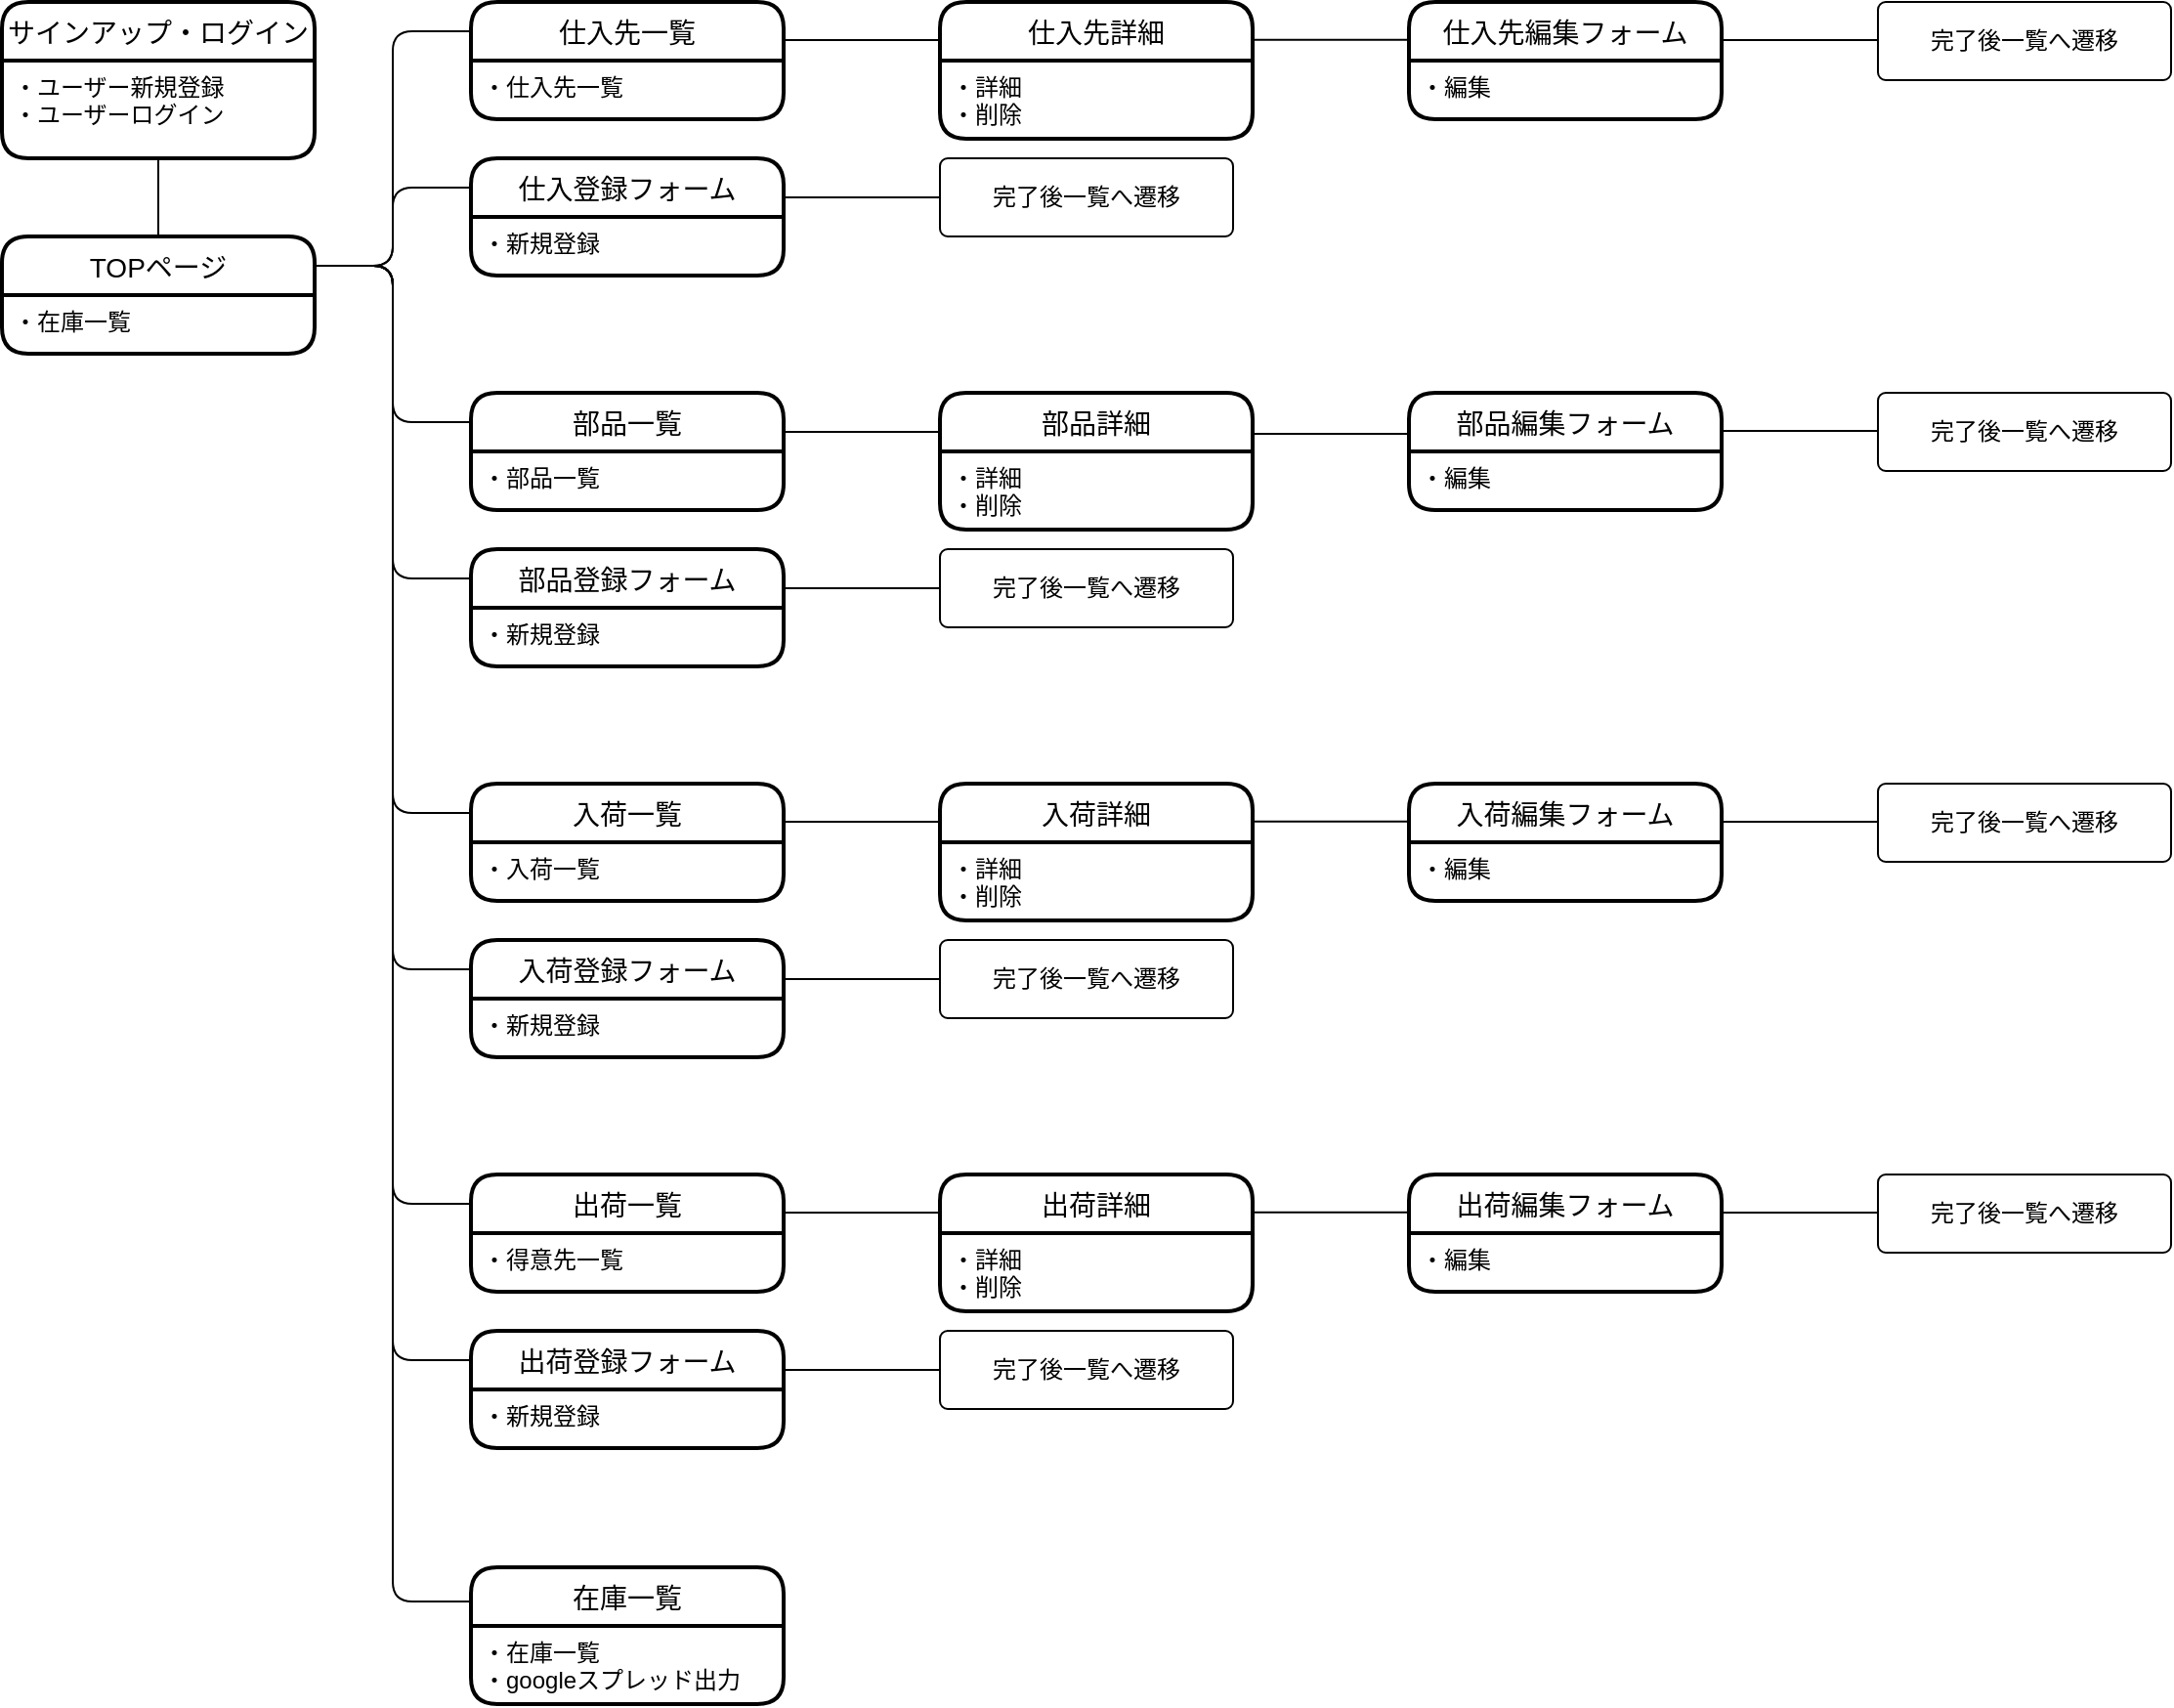<mxfile>
    <diagram id="GshDRnKPddu8NmvdApEn" name="ページ1">
        <mxGraphModel dx="1448" dy="989" grid="1" gridSize="10" guides="1" tooltips="1" connect="1" arrows="1" fold="1" page="1" pageScale="1" pageWidth="1654" pageHeight="1169" math="0" shadow="0">
            <root>
                <mxCell id="0"/>
                <mxCell id="1" parent="0"/>
                <mxCell id="84" style="edgeStyle=orthogonalEdgeStyle;html=1;exitX=1;exitY=0.25;exitDx=0;exitDy=0;endArrow=none;endFill=0;entryX=0;entryY=0.25;entryDx=0;entryDy=0;" parent="1" source="2" target="7" edge="1">
                    <mxGeometry relative="1" as="geometry">
                        <mxPoint x="260.0" y="120" as="targetPoint"/>
                    </mxGeometry>
                </mxCell>
                <mxCell id="85" style="edgeStyle=orthogonalEdgeStyle;html=1;exitX=1;exitY=0.25;exitDx=0;exitDy=0;entryX=0;entryY=0.25;entryDx=0;entryDy=0;endArrow=none;endFill=0;" parent="1" source="2" target="82" edge="1">
                    <mxGeometry relative="1" as="geometry"/>
                </mxCell>
                <mxCell id="86" style="edgeStyle=orthogonalEdgeStyle;html=1;exitX=1;exitY=0.25;exitDx=0;exitDy=0;entryX=0;entryY=0.25;entryDx=0;entryDy=0;endArrow=none;endFill=0;" parent="1" source="2" target="62" edge="1">
                    <mxGeometry relative="1" as="geometry"/>
                </mxCell>
                <mxCell id="87" style="edgeStyle=orthogonalEdgeStyle;html=1;exitX=1;exitY=0.25;exitDx=0;exitDy=0;entryX=0;entryY=0.25;entryDx=0;entryDy=0;endArrow=none;endFill=0;" parent="1" source="2" target="47" edge="1">
                    <mxGeometry relative="1" as="geometry"/>
                </mxCell>
                <mxCell id="88" style="edgeStyle=orthogonalEdgeStyle;html=1;exitX=1;exitY=0.25;exitDx=0;exitDy=0;entryX=0;entryY=0.25;entryDx=0;entryDy=0;endArrow=none;endFill=0;" parent="1" source="2" target="13" edge="1">
                    <mxGeometry relative="1" as="geometry"/>
                </mxCell>
                <mxCell id="97" style="edgeStyle=orthogonalEdgeStyle;html=1;exitX=1;exitY=0.25;exitDx=0;exitDy=0;entryX=0;entryY=0.25;entryDx=0;entryDy=0;endArrow=none;endFill=0;" edge="1" parent="1" source="2" target="9">
                    <mxGeometry relative="1" as="geometry"/>
                </mxCell>
                <mxCell id="100" style="edgeStyle=orthogonalEdgeStyle;html=1;exitX=1;exitY=0.25;exitDx=0;exitDy=0;entryX=0;entryY=0.25;entryDx=0;entryDy=0;endArrow=none;endFill=0;" edge="1" parent="1" source="2" target="23">
                    <mxGeometry relative="1" as="geometry"/>
                </mxCell>
                <mxCell id="101" style="edgeStyle=orthogonalEdgeStyle;html=1;exitX=1;exitY=0.25;exitDx=0;exitDy=0;entryX=0;entryY=0.25;entryDx=0;entryDy=0;endArrow=none;endFill=0;" edge="1" parent="1" source="2" target="49">
                    <mxGeometry relative="1" as="geometry"/>
                </mxCell>
                <mxCell id="102" style="edgeStyle=orthogonalEdgeStyle;html=1;exitX=1;exitY=0.25;exitDx=0;exitDy=0;entryX=0;entryY=0.25;entryDx=0;entryDy=0;endArrow=none;endFill=0;" edge="1" parent="1" source="2" target="64">
                    <mxGeometry relative="1" as="geometry"/>
                </mxCell>
                <mxCell id="2" value="TOPページ" style="swimlane;childLayout=stackLayout;horizontal=1;startSize=30;horizontalStack=0;rounded=1;fontSize=14;fontStyle=0;strokeWidth=2;resizeParent=0;resizeLast=1;shadow=0;dashed=0;align=center;" parent="1" vertex="1">
                    <mxGeometry x="40" y="159" width="160" height="60" as="geometry"/>
                </mxCell>
                <mxCell id="3" value="・在庫一覧" style="align=left;strokeColor=none;fillColor=none;spacingLeft=4;fontSize=12;verticalAlign=top;resizable=0;rotatable=0;part=1;" parent="2" vertex="1">
                    <mxGeometry y="30" width="160" height="30" as="geometry"/>
                </mxCell>
                <mxCell id="4" value="サインアップ・ログイン" style="swimlane;childLayout=stackLayout;horizontal=1;startSize=30;horizontalStack=0;rounded=1;fontSize=14;fontStyle=0;strokeWidth=2;resizeParent=0;resizeLast=1;shadow=0;dashed=0;align=center;" parent="1" vertex="1">
                    <mxGeometry x="40" y="39" width="160" height="80" as="geometry"/>
                </mxCell>
                <mxCell id="5" value="・ユーザー新規登録&#10;・ユーザーログイン" style="align=left;strokeColor=none;fillColor=none;spacingLeft=4;fontSize=12;verticalAlign=top;resizable=0;rotatable=0;part=1;" parent="4" vertex="1">
                    <mxGeometry y="30" width="160" height="50" as="geometry"/>
                </mxCell>
                <mxCell id="7" value="仕入先一覧" style="swimlane;childLayout=stackLayout;horizontal=1;startSize=30;horizontalStack=0;rounded=1;fontSize=14;fontStyle=0;strokeWidth=2;resizeParent=0;resizeLast=1;shadow=0;dashed=0;align=center;" parent="1" vertex="1">
                    <mxGeometry x="280" y="39" width="160" height="60" as="geometry"/>
                </mxCell>
                <mxCell id="8" value="・仕入先一覧" style="align=left;strokeColor=none;fillColor=none;spacingLeft=4;fontSize=12;verticalAlign=top;resizable=0;rotatable=0;part=1;" parent="7" vertex="1">
                    <mxGeometry y="30" width="160" height="30" as="geometry"/>
                </mxCell>
                <mxCell id="9" value="仕入登録フォーム" style="swimlane;childLayout=stackLayout;horizontal=1;startSize=30;horizontalStack=0;rounded=1;fontSize=14;fontStyle=0;strokeWidth=2;resizeParent=0;resizeLast=1;shadow=0;dashed=0;align=center;" parent="1" vertex="1">
                    <mxGeometry x="280" y="119" width="160" height="60" as="geometry"/>
                </mxCell>
                <mxCell id="10" value="・新規登録" style="align=left;strokeColor=none;fillColor=none;spacingLeft=4;fontSize=12;verticalAlign=top;resizable=0;rotatable=0;part=1;" parent="9" vertex="1">
                    <mxGeometry y="30" width="160" height="30" as="geometry"/>
                </mxCell>
                <mxCell id="11" value="仕入先詳細" style="swimlane;childLayout=stackLayout;horizontal=1;startSize=30;horizontalStack=0;rounded=1;fontSize=14;fontStyle=0;strokeWidth=2;resizeParent=0;resizeLast=1;shadow=0;dashed=0;align=center;" parent="1" vertex="1">
                    <mxGeometry x="520" y="39" width="160" height="70" as="geometry"/>
                </mxCell>
                <mxCell id="12" value="・詳細&#10;・削除" style="align=left;strokeColor=none;fillColor=none;spacingLeft=4;fontSize=12;verticalAlign=top;resizable=0;rotatable=0;part=1;" parent="11" vertex="1">
                    <mxGeometry y="30" width="160" height="40" as="geometry"/>
                </mxCell>
                <mxCell id="13" value="部品一覧" style="swimlane;childLayout=stackLayout;horizontal=1;startSize=30;horizontalStack=0;rounded=1;fontSize=14;fontStyle=0;strokeWidth=2;resizeParent=0;resizeLast=1;shadow=0;dashed=0;align=center;" parent="1" vertex="1">
                    <mxGeometry x="280" y="239" width="160" height="60" as="geometry"/>
                </mxCell>
                <mxCell id="14" value="・部品一覧" style="align=left;strokeColor=none;fillColor=none;spacingLeft=4;fontSize=12;verticalAlign=top;resizable=0;rotatable=0;part=1;" parent="13" vertex="1">
                    <mxGeometry y="30" width="160" height="30" as="geometry"/>
                </mxCell>
                <mxCell id="16" value="仕入先編集フォーム" style="swimlane;childLayout=stackLayout;horizontal=1;startSize=30;horizontalStack=0;rounded=1;fontSize=14;fontStyle=0;strokeWidth=2;resizeParent=0;resizeLast=1;shadow=0;dashed=0;align=center;" parent="1" vertex="1">
                    <mxGeometry x="760" y="39" width="160" height="60" as="geometry"/>
                </mxCell>
                <mxCell id="17" value="・編集" style="align=left;strokeColor=none;fillColor=none;spacingLeft=4;fontSize=12;verticalAlign=top;resizable=0;rotatable=0;part=1;" parent="16" vertex="1">
                    <mxGeometry y="30" width="160" height="30" as="geometry"/>
                </mxCell>
                <mxCell id="20" value="完了後一覧へ遷移" style="rounded=1;arcSize=10;whiteSpace=wrap;html=1;align=center;" parent="1" vertex="1">
                    <mxGeometry x="520" y="119" width="150" height="40" as="geometry"/>
                </mxCell>
                <mxCell id="22" value="完了後一覧へ遷移" style="rounded=1;arcSize=10;whiteSpace=wrap;html=1;align=center;" parent="1" vertex="1">
                    <mxGeometry x="1000" y="39" width="150" height="40" as="geometry"/>
                </mxCell>
                <mxCell id="23" value="部品登録フォーム" style="swimlane;childLayout=stackLayout;horizontal=1;startSize=30;horizontalStack=0;rounded=1;fontSize=14;fontStyle=0;strokeWidth=2;resizeParent=0;resizeLast=1;shadow=0;dashed=0;align=center;" parent="1" vertex="1">
                    <mxGeometry x="280" y="319" width="160" height="60" as="geometry"/>
                </mxCell>
                <mxCell id="24" value="・新規登録" style="align=left;strokeColor=none;fillColor=none;spacingLeft=4;fontSize=12;verticalAlign=top;resizable=0;rotatable=0;part=1;" parent="23" vertex="1">
                    <mxGeometry y="30" width="160" height="30" as="geometry"/>
                </mxCell>
                <mxCell id="25" value="部品詳細" style="swimlane;childLayout=stackLayout;horizontal=1;startSize=30;horizontalStack=0;rounded=1;fontSize=14;fontStyle=0;strokeWidth=2;resizeParent=0;resizeLast=1;shadow=0;dashed=0;align=center;" parent="1" vertex="1">
                    <mxGeometry x="520" y="239" width="160" height="70" as="geometry"/>
                </mxCell>
                <mxCell id="26" value="・詳細&#10;・削除" style="align=left;strokeColor=none;fillColor=none;spacingLeft=4;fontSize=12;verticalAlign=top;resizable=0;rotatable=0;part=1;" parent="25" vertex="1">
                    <mxGeometry y="30" width="160" height="40" as="geometry"/>
                </mxCell>
                <mxCell id="27" value="部品編集フォーム" style="swimlane;childLayout=stackLayout;horizontal=1;startSize=30;horizontalStack=0;rounded=1;fontSize=14;fontStyle=0;strokeWidth=2;resizeParent=0;resizeLast=1;shadow=0;dashed=0;align=center;" parent="1" vertex="1">
                    <mxGeometry x="760" y="239" width="160" height="60" as="geometry"/>
                </mxCell>
                <mxCell id="28" value="・編集" style="align=left;strokeColor=none;fillColor=none;spacingLeft=4;fontSize=12;verticalAlign=top;resizable=0;rotatable=0;part=1;" parent="27" vertex="1">
                    <mxGeometry y="30" width="160" height="30" as="geometry"/>
                </mxCell>
                <mxCell id="29" value="完了後一覧へ遷移" style="rounded=1;arcSize=10;whiteSpace=wrap;html=1;align=center;" parent="1" vertex="1">
                    <mxGeometry x="520" y="319" width="150" height="40" as="geometry"/>
                </mxCell>
                <mxCell id="30" value="完了後一覧へ遷移" style="rounded=1;arcSize=10;whiteSpace=wrap;html=1;align=center;" parent="1" vertex="1">
                    <mxGeometry x="1000" y="239" width="150" height="40" as="geometry"/>
                </mxCell>
                <mxCell id="33" style="edgeStyle=none;html=1;endArrow=none;endFill=0;" parent="1" edge="1">
                    <mxGeometry relative="1" as="geometry">
                        <mxPoint x="440" y="58.5" as="sourcePoint"/>
                        <mxPoint x="520" y="58.5" as="targetPoint"/>
                    </mxGeometry>
                </mxCell>
                <mxCell id="35" style="edgeStyle=none;html=1;endArrow=none;endFill=0;" parent="1" edge="1">
                    <mxGeometry relative="1" as="geometry">
                        <mxPoint x="440" y="139" as="sourcePoint"/>
                        <mxPoint x="520" y="139" as="targetPoint"/>
                    </mxGeometry>
                </mxCell>
                <mxCell id="37" style="edgeStyle=none;html=1;endArrow=none;endFill=0;" parent="1" edge="1">
                    <mxGeometry relative="1" as="geometry">
                        <mxPoint x="440" y="259" as="sourcePoint"/>
                        <mxPoint x="520" y="259" as="targetPoint"/>
                    </mxGeometry>
                </mxCell>
                <mxCell id="39" style="edgeStyle=none;html=1;endArrow=none;endFill=0;" parent="1" edge="1">
                    <mxGeometry relative="1" as="geometry">
                        <mxPoint x="440" y="339" as="sourcePoint"/>
                        <mxPoint x="520" y="339" as="targetPoint"/>
                    </mxGeometry>
                </mxCell>
                <mxCell id="45" style="edgeStyle=none;html=1;endArrow=none;endFill=0;" parent="1" edge="1">
                    <mxGeometry relative="1" as="geometry">
                        <mxPoint x="920" y="58.5" as="sourcePoint"/>
                        <mxPoint x="1000" y="58.5" as="targetPoint"/>
                    </mxGeometry>
                </mxCell>
                <mxCell id="46" style="edgeStyle=none;html=1;endArrow=none;endFill=0;" parent="1" edge="1">
                    <mxGeometry relative="1" as="geometry">
                        <mxPoint x="920" y="258.5" as="sourcePoint"/>
                        <mxPoint x="1000" y="258.5" as="targetPoint"/>
                    </mxGeometry>
                </mxCell>
                <mxCell id="47" value="入荷一覧" style="swimlane;childLayout=stackLayout;horizontal=1;startSize=30;horizontalStack=0;rounded=1;fontSize=14;fontStyle=0;strokeWidth=2;resizeParent=0;resizeLast=1;shadow=0;dashed=0;align=center;" parent="1" vertex="1">
                    <mxGeometry x="280" y="439" width="160" height="60" as="geometry"/>
                </mxCell>
                <mxCell id="48" value="・入荷一覧" style="align=left;strokeColor=none;fillColor=none;spacingLeft=4;fontSize=12;verticalAlign=top;resizable=0;rotatable=0;part=1;" parent="47" vertex="1">
                    <mxGeometry y="30" width="160" height="30" as="geometry"/>
                </mxCell>
                <mxCell id="49" value="入荷登録フォーム" style="swimlane;childLayout=stackLayout;horizontal=1;startSize=30;horizontalStack=0;rounded=1;fontSize=14;fontStyle=0;strokeWidth=2;resizeParent=0;resizeLast=1;shadow=0;dashed=0;align=center;" parent="1" vertex="1">
                    <mxGeometry x="280" y="519" width="160" height="60" as="geometry"/>
                </mxCell>
                <mxCell id="50" value="・新規登録" style="align=left;strokeColor=none;fillColor=none;spacingLeft=4;fontSize=12;verticalAlign=top;resizable=0;rotatable=0;part=1;" parent="49" vertex="1">
                    <mxGeometry y="30" width="160" height="30" as="geometry"/>
                </mxCell>
                <mxCell id="51" value="入荷詳細" style="swimlane;childLayout=stackLayout;horizontal=1;startSize=30;horizontalStack=0;rounded=1;fontSize=14;fontStyle=0;strokeWidth=2;resizeParent=0;resizeLast=1;shadow=0;dashed=0;align=center;" parent="1" vertex="1">
                    <mxGeometry x="520" y="439" width="160" height="70" as="geometry"/>
                </mxCell>
                <mxCell id="52" value="・詳細&#10;・削除" style="align=left;strokeColor=none;fillColor=none;spacingLeft=4;fontSize=12;verticalAlign=top;resizable=0;rotatable=0;part=1;" parent="51" vertex="1">
                    <mxGeometry y="30" width="160" height="40" as="geometry"/>
                </mxCell>
                <mxCell id="53" value="入荷編集フォーム" style="swimlane;childLayout=stackLayout;horizontal=1;startSize=30;horizontalStack=0;rounded=1;fontSize=14;fontStyle=0;strokeWidth=2;resizeParent=0;resizeLast=1;shadow=0;dashed=0;align=center;" parent="1" vertex="1">
                    <mxGeometry x="760" y="439" width="160" height="60" as="geometry"/>
                </mxCell>
                <mxCell id="54" value="・編集" style="align=left;strokeColor=none;fillColor=none;spacingLeft=4;fontSize=12;verticalAlign=top;resizable=0;rotatable=0;part=1;" parent="53" vertex="1">
                    <mxGeometry y="30" width="160" height="30" as="geometry"/>
                </mxCell>
                <mxCell id="55" value="完了後一覧へ遷移" style="rounded=1;arcSize=10;whiteSpace=wrap;html=1;align=center;" parent="1" vertex="1">
                    <mxGeometry x="520" y="519" width="150" height="40" as="geometry"/>
                </mxCell>
                <mxCell id="56" value="完了後一覧へ遷移" style="rounded=1;arcSize=10;whiteSpace=wrap;html=1;align=center;" parent="1" vertex="1">
                    <mxGeometry x="1000" y="439" width="150" height="40" as="geometry"/>
                </mxCell>
                <mxCell id="57" style="edgeStyle=none;html=1;endArrow=none;endFill=0;" parent="1" edge="1">
                    <mxGeometry relative="1" as="geometry">
                        <mxPoint x="440" y="458.5" as="sourcePoint"/>
                        <mxPoint x="520" y="458.5" as="targetPoint"/>
                    </mxGeometry>
                </mxCell>
                <mxCell id="59" style="edgeStyle=none;html=1;endArrow=none;endFill=0;" parent="1" edge="1">
                    <mxGeometry relative="1" as="geometry">
                        <mxPoint x="440" y="539" as="sourcePoint"/>
                        <mxPoint x="520" y="539" as="targetPoint"/>
                    </mxGeometry>
                </mxCell>
                <mxCell id="61" style="edgeStyle=none;html=1;endArrow=none;endFill=0;" parent="1" edge="1">
                    <mxGeometry relative="1" as="geometry">
                        <mxPoint x="920" y="458.5" as="sourcePoint"/>
                        <mxPoint x="1000" y="458.5" as="targetPoint"/>
                    </mxGeometry>
                </mxCell>
                <mxCell id="62" value="出荷一覧" style="swimlane;childLayout=stackLayout;horizontal=1;startSize=30;horizontalStack=0;rounded=1;fontSize=14;fontStyle=0;strokeWidth=2;resizeParent=0;resizeLast=1;shadow=0;dashed=0;align=center;" parent="1" vertex="1">
                    <mxGeometry x="280" y="639" width="160" height="60" as="geometry"/>
                </mxCell>
                <mxCell id="63" value="・得意先一覧" style="align=left;strokeColor=none;fillColor=none;spacingLeft=4;fontSize=12;verticalAlign=top;resizable=0;rotatable=0;part=1;" parent="62" vertex="1">
                    <mxGeometry y="30" width="160" height="30" as="geometry"/>
                </mxCell>
                <mxCell id="64" value="出荷登録フォーム" style="swimlane;childLayout=stackLayout;horizontal=1;startSize=30;horizontalStack=0;rounded=1;fontSize=14;fontStyle=0;strokeWidth=2;resizeParent=0;resizeLast=1;shadow=0;dashed=0;align=center;" parent="1" vertex="1">
                    <mxGeometry x="280" y="719" width="160" height="60" as="geometry"/>
                </mxCell>
                <mxCell id="65" value="・新規登録" style="align=left;strokeColor=none;fillColor=none;spacingLeft=4;fontSize=12;verticalAlign=top;resizable=0;rotatable=0;part=1;" parent="64" vertex="1">
                    <mxGeometry y="30" width="160" height="30" as="geometry"/>
                </mxCell>
                <mxCell id="66" value="出荷詳細" style="swimlane;childLayout=stackLayout;horizontal=1;startSize=30;horizontalStack=0;rounded=1;fontSize=14;fontStyle=0;strokeWidth=2;resizeParent=0;resizeLast=1;shadow=0;dashed=0;align=center;" parent="1" vertex="1">
                    <mxGeometry x="520" y="639" width="160" height="70" as="geometry"/>
                </mxCell>
                <mxCell id="67" value="・詳細&#10;・削除" style="align=left;strokeColor=none;fillColor=none;spacingLeft=4;fontSize=12;verticalAlign=top;resizable=0;rotatable=0;part=1;" parent="66" vertex="1">
                    <mxGeometry y="30" width="160" height="40" as="geometry"/>
                </mxCell>
                <mxCell id="68" value="出荷編集フォーム" style="swimlane;childLayout=stackLayout;horizontal=1;startSize=30;horizontalStack=0;rounded=1;fontSize=14;fontStyle=0;strokeWidth=2;resizeParent=0;resizeLast=1;shadow=0;dashed=0;align=center;" parent="1" vertex="1">
                    <mxGeometry x="760" y="639" width="160" height="60" as="geometry"/>
                </mxCell>
                <mxCell id="69" value="・編集" style="align=left;strokeColor=none;fillColor=none;spacingLeft=4;fontSize=12;verticalAlign=top;resizable=0;rotatable=0;part=1;" parent="68" vertex="1">
                    <mxGeometry y="30" width="160" height="30" as="geometry"/>
                </mxCell>
                <mxCell id="70" value="完了後一覧へ遷移" style="rounded=1;arcSize=10;whiteSpace=wrap;html=1;align=center;" parent="1" vertex="1">
                    <mxGeometry x="520" y="719" width="150" height="40" as="geometry"/>
                </mxCell>
                <mxCell id="71" value="完了後一覧へ遷移" style="rounded=1;arcSize=10;whiteSpace=wrap;html=1;align=center;" parent="1" vertex="1">
                    <mxGeometry x="1000" y="639" width="150" height="40" as="geometry"/>
                </mxCell>
                <mxCell id="72" style="edgeStyle=none;html=1;endArrow=none;endFill=0;" parent="1" edge="1">
                    <mxGeometry relative="1" as="geometry">
                        <mxPoint x="440" y="658.5" as="sourcePoint"/>
                        <mxPoint x="520" y="658.5" as="targetPoint"/>
                    </mxGeometry>
                </mxCell>
                <mxCell id="74" style="edgeStyle=none;html=1;endArrow=none;endFill=0;" parent="1" edge="1">
                    <mxGeometry relative="1" as="geometry">
                        <mxPoint x="440" y="739" as="sourcePoint"/>
                        <mxPoint x="520" y="739" as="targetPoint"/>
                    </mxGeometry>
                </mxCell>
                <mxCell id="76" style="edgeStyle=none;html=1;endArrow=none;endFill=0;" parent="1" edge="1">
                    <mxGeometry relative="1" as="geometry">
                        <mxPoint x="920" y="658.5" as="sourcePoint"/>
                        <mxPoint x="1000" y="658.5" as="targetPoint"/>
                    </mxGeometry>
                </mxCell>
                <mxCell id="82" value="在庫一覧" style="swimlane;childLayout=stackLayout;horizontal=1;startSize=30;horizontalStack=0;rounded=1;fontSize=14;fontStyle=0;strokeWidth=2;resizeParent=0;resizeLast=1;shadow=0;dashed=0;align=center;" parent="1" vertex="1">
                    <mxGeometry x="280" y="840" width="160" height="70" as="geometry"/>
                </mxCell>
                <mxCell id="83" value="・在庫一覧&#10;・googleスプレッド出力" style="align=left;strokeColor=none;fillColor=none;spacingLeft=4;fontSize=12;verticalAlign=top;resizable=0;rotatable=0;part=1;" parent="82" vertex="1">
                    <mxGeometry y="30" width="160" height="40" as="geometry"/>
                </mxCell>
                <mxCell id="89" style="edgeStyle=orthogonalEdgeStyle;html=1;exitX=0.5;exitY=1;exitDx=0;exitDy=0;entryX=0.5;entryY=0;entryDx=0;entryDy=0;endArrow=none;endFill=0;" parent="1" source="5" target="2" edge="1">
                    <mxGeometry relative="1" as="geometry"/>
                </mxCell>
                <mxCell id="92" style="edgeStyle=none;html=1;endArrow=none;endFill=0;" edge="1" parent="1">
                    <mxGeometry relative="1" as="geometry">
                        <mxPoint x="680" y="58.37" as="sourcePoint"/>
                        <mxPoint x="760" y="58.37" as="targetPoint"/>
                    </mxGeometry>
                </mxCell>
                <mxCell id="93" style="edgeStyle=none;html=1;endArrow=none;endFill=0;" edge="1" parent="1">
                    <mxGeometry relative="1" as="geometry">
                        <mxPoint x="680" y="260" as="sourcePoint"/>
                        <mxPoint x="760" y="260" as="targetPoint"/>
                    </mxGeometry>
                </mxCell>
                <mxCell id="94" style="edgeStyle=none;html=1;endArrow=none;endFill=0;" edge="1" parent="1">
                    <mxGeometry relative="1" as="geometry">
                        <mxPoint x="680" y="458.38" as="sourcePoint"/>
                        <mxPoint x="760" y="458.38" as="targetPoint"/>
                    </mxGeometry>
                </mxCell>
                <mxCell id="96" style="edgeStyle=none;html=1;endArrow=none;endFill=0;" edge="1" parent="1">
                    <mxGeometry relative="1" as="geometry">
                        <mxPoint x="680" y="658.38" as="sourcePoint"/>
                        <mxPoint x="760" y="658.38" as="targetPoint"/>
                    </mxGeometry>
                </mxCell>
            </root>
        </mxGraphModel>
    </diagram>
</mxfile>
